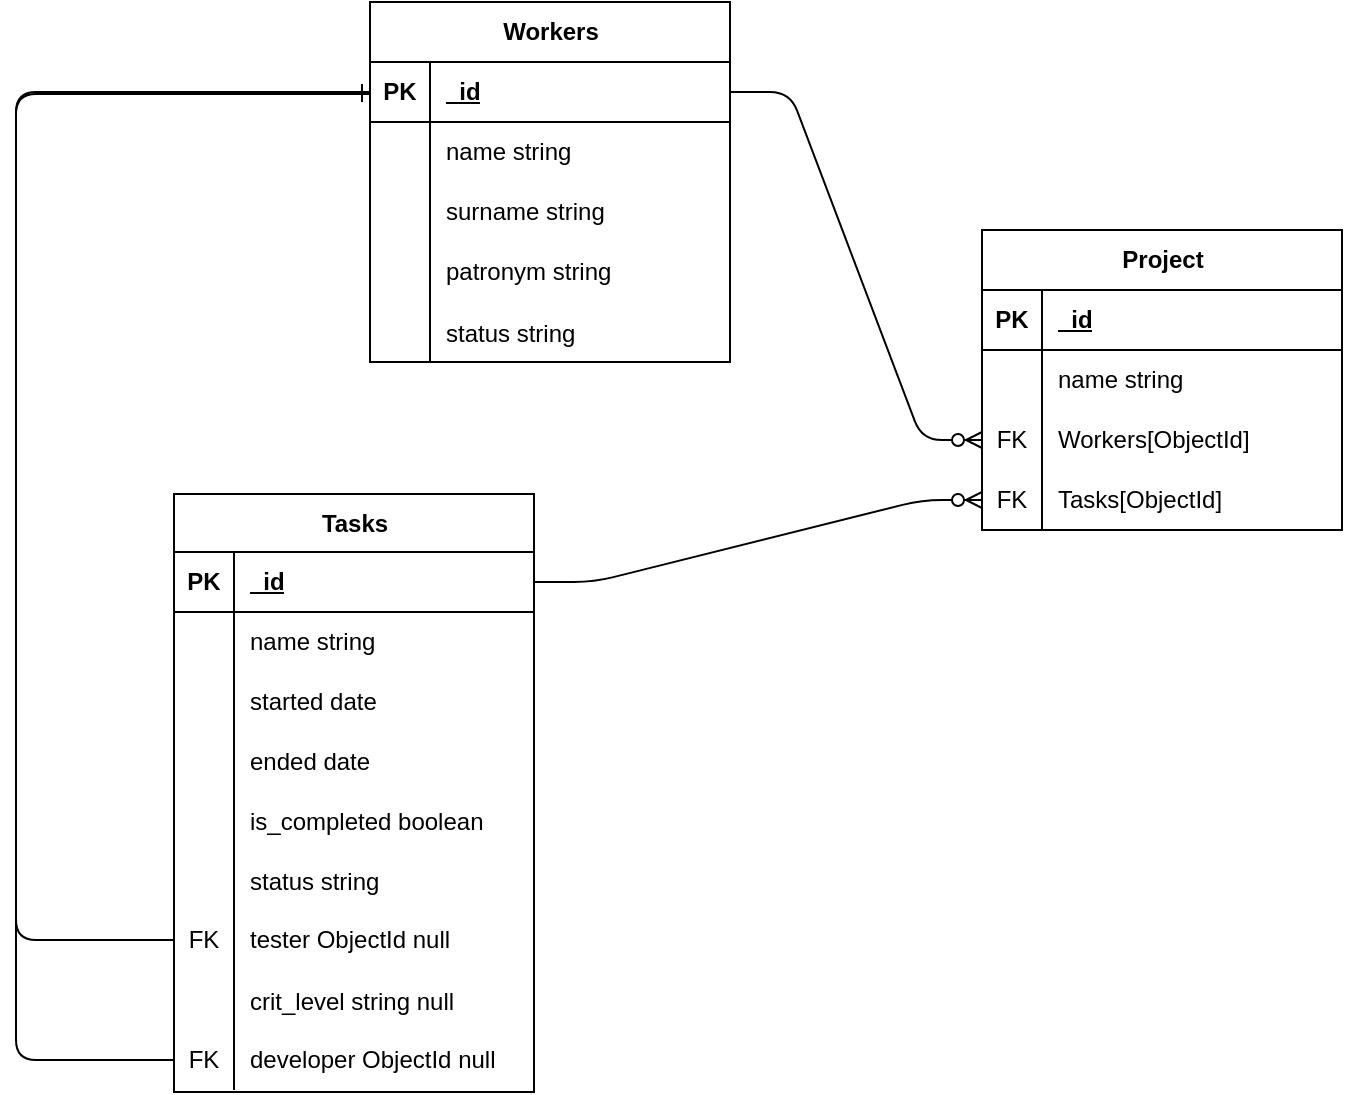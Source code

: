 <mxfile version="24.0.1" type="device">
  <diagram id="R2lEEEUBdFMjLlhIrx00" name="Page-1">
    <mxGraphModel dx="987" dy="-575" grid="0" gridSize="11" guides="1" tooltips="1" connect="1" arrows="1" fold="1" page="1" pageScale="1" pageWidth="850" pageHeight="1100" math="0" shadow="0" extFonts="Permanent Marker^https://fonts.googleapis.com/css?family=Permanent+Marker">
      <root>
        <mxCell id="0" />
        <mxCell id="1" parent="0" />
        <mxCell id="MAnXdEzQtuogghZs_MTk-24" value="Project" style="shape=table;startSize=30;container=1;collapsible=1;childLayout=tableLayout;fixedRows=1;rowLines=0;fontStyle=1;align=center;resizeLast=1;html=1;" parent="1" vertex="1">
          <mxGeometry x="850" y="1232.997" width="180" height="150" as="geometry" />
        </mxCell>
        <mxCell id="MAnXdEzQtuogghZs_MTk-25" value="" style="shape=tableRow;horizontal=0;startSize=0;swimlaneHead=0;swimlaneBody=0;fillColor=none;collapsible=0;dropTarget=0;points=[[0,0.5],[1,0.5]];portConstraint=eastwest;top=0;left=0;right=0;bottom=1;" parent="MAnXdEzQtuogghZs_MTk-24" vertex="1">
          <mxGeometry y="30" width="180" height="30" as="geometry" />
        </mxCell>
        <mxCell id="MAnXdEzQtuogghZs_MTk-26" value="PK" style="shape=partialRectangle;connectable=0;fillColor=none;top=0;left=0;bottom=0;right=0;fontStyle=1;overflow=hidden;whiteSpace=wrap;html=1;" parent="MAnXdEzQtuogghZs_MTk-25" vertex="1">
          <mxGeometry width="30" height="30" as="geometry">
            <mxRectangle width="30" height="30" as="alternateBounds" />
          </mxGeometry>
        </mxCell>
        <mxCell id="MAnXdEzQtuogghZs_MTk-27" value="_id" style="shape=partialRectangle;connectable=0;fillColor=none;top=0;left=0;bottom=0;right=0;align=left;spacingLeft=6;fontStyle=5;overflow=hidden;whiteSpace=wrap;html=1;" parent="MAnXdEzQtuogghZs_MTk-25" vertex="1">
          <mxGeometry x="30" width="150" height="30" as="geometry">
            <mxRectangle width="150" height="30" as="alternateBounds" />
          </mxGeometry>
        </mxCell>
        <mxCell id="MAnXdEzQtuogghZs_MTk-28" value="" style="shape=tableRow;horizontal=0;startSize=0;swimlaneHead=0;swimlaneBody=0;fillColor=none;collapsible=0;dropTarget=0;points=[[0,0.5],[1,0.5]];portConstraint=eastwest;top=0;left=0;right=0;bottom=0;" parent="MAnXdEzQtuogghZs_MTk-24" vertex="1">
          <mxGeometry y="60" width="180" height="30" as="geometry" />
        </mxCell>
        <mxCell id="MAnXdEzQtuogghZs_MTk-29" value="" style="shape=partialRectangle;connectable=0;fillColor=none;top=0;left=0;bottom=0;right=0;editable=1;overflow=hidden;whiteSpace=wrap;html=1;" parent="MAnXdEzQtuogghZs_MTk-28" vertex="1">
          <mxGeometry width="30" height="30" as="geometry">
            <mxRectangle width="30" height="30" as="alternateBounds" />
          </mxGeometry>
        </mxCell>
        <mxCell id="MAnXdEzQtuogghZs_MTk-30" value="name string" style="shape=partialRectangle;connectable=0;fillColor=none;top=0;left=0;bottom=0;right=0;align=left;spacingLeft=6;overflow=hidden;whiteSpace=wrap;html=1;" parent="MAnXdEzQtuogghZs_MTk-28" vertex="1">
          <mxGeometry x="30" width="150" height="30" as="geometry">
            <mxRectangle width="150" height="30" as="alternateBounds" />
          </mxGeometry>
        </mxCell>
        <mxCell id="DpP9eNXTGMBvWQUIvt89-26" value="" style="shape=tableRow;horizontal=0;startSize=0;swimlaneHead=0;swimlaneBody=0;fillColor=none;collapsible=0;dropTarget=0;points=[[0,0.5],[1,0.5]];portConstraint=eastwest;top=0;left=0;right=0;bottom=0;" parent="MAnXdEzQtuogghZs_MTk-24" vertex="1">
          <mxGeometry y="90" width="180" height="30" as="geometry" />
        </mxCell>
        <mxCell id="DpP9eNXTGMBvWQUIvt89-27" value="FK" style="shape=partialRectangle;connectable=0;fillColor=none;top=0;left=0;bottom=0;right=0;fontStyle=0;overflow=hidden;whiteSpace=wrap;html=1;" parent="DpP9eNXTGMBvWQUIvt89-26" vertex="1">
          <mxGeometry width="30" height="30" as="geometry">
            <mxRectangle width="30" height="30" as="alternateBounds" />
          </mxGeometry>
        </mxCell>
        <mxCell id="DpP9eNXTGMBvWQUIvt89-28" value="Workers[ObjectId]" style="shape=partialRectangle;connectable=0;fillColor=none;top=0;left=0;bottom=0;right=0;align=left;spacingLeft=6;fontStyle=0;overflow=hidden;whiteSpace=wrap;html=1;" parent="DpP9eNXTGMBvWQUIvt89-26" vertex="1">
          <mxGeometry x="30" width="150" height="30" as="geometry">
            <mxRectangle width="150" height="30" as="alternateBounds" />
          </mxGeometry>
        </mxCell>
        <mxCell id="DpP9eNXTGMBvWQUIvt89-35" value="" style="shape=tableRow;horizontal=0;startSize=0;swimlaneHead=0;swimlaneBody=0;fillColor=none;collapsible=0;dropTarget=0;points=[[0,0.5],[1,0.5]];portConstraint=eastwest;top=0;left=0;right=0;bottom=0;" parent="MAnXdEzQtuogghZs_MTk-24" vertex="1">
          <mxGeometry y="120" width="180" height="30" as="geometry" />
        </mxCell>
        <mxCell id="DpP9eNXTGMBvWQUIvt89-36" value="FK" style="shape=partialRectangle;connectable=0;fillColor=none;top=0;left=0;bottom=0;right=0;fontStyle=0;overflow=hidden;whiteSpace=wrap;html=1;" parent="DpP9eNXTGMBvWQUIvt89-35" vertex="1">
          <mxGeometry width="30" height="30" as="geometry">
            <mxRectangle width="30" height="30" as="alternateBounds" />
          </mxGeometry>
        </mxCell>
        <mxCell id="DpP9eNXTGMBvWQUIvt89-37" value="Tasks[ObjectId]" style="shape=partialRectangle;connectable=0;fillColor=none;top=0;left=0;bottom=0;right=0;align=left;spacingLeft=6;fontStyle=0;overflow=hidden;whiteSpace=wrap;html=1;" parent="DpP9eNXTGMBvWQUIvt89-35" vertex="1">
          <mxGeometry x="30" width="150" height="30" as="geometry">
            <mxRectangle width="150" height="30" as="alternateBounds" />
          </mxGeometry>
        </mxCell>
        <mxCell id="nM-cKhXmCb2oNdSJstkX-1" value="Tasks" style="shape=table;startSize=29;container=1;collapsible=1;childLayout=tableLayout;fixedRows=1;rowLines=0;fontStyle=1;align=center;resizeLast=1;html=1;" parent="1" vertex="1">
          <mxGeometry x="446" y="1365" width="180" height="299" as="geometry" />
        </mxCell>
        <mxCell id="nM-cKhXmCb2oNdSJstkX-2" value="" style="shape=tableRow;horizontal=0;startSize=0;swimlaneHead=0;swimlaneBody=0;fillColor=none;collapsible=0;dropTarget=0;points=[[0,0.5],[1,0.5]];portConstraint=eastwest;top=0;left=0;right=0;bottom=1;" parent="nM-cKhXmCb2oNdSJstkX-1" vertex="1">
          <mxGeometry y="29" width="180" height="30" as="geometry" />
        </mxCell>
        <mxCell id="nM-cKhXmCb2oNdSJstkX-3" value="PK" style="shape=partialRectangle;connectable=0;fillColor=none;top=0;left=0;bottom=0;right=0;fontStyle=1;overflow=hidden;whiteSpace=wrap;html=1;" parent="nM-cKhXmCb2oNdSJstkX-2" vertex="1">
          <mxGeometry width="30" height="30" as="geometry">
            <mxRectangle width="30" height="30" as="alternateBounds" />
          </mxGeometry>
        </mxCell>
        <mxCell id="nM-cKhXmCb2oNdSJstkX-4" value="_id" style="shape=partialRectangle;connectable=0;fillColor=none;top=0;left=0;bottom=0;right=0;align=left;spacingLeft=6;fontStyle=5;overflow=hidden;whiteSpace=wrap;html=1;" parent="nM-cKhXmCb2oNdSJstkX-2" vertex="1">
          <mxGeometry x="30" width="150" height="30" as="geometry">
            <mxRectangle width="150" height="30" as="alternateBounds" />
          </mxGeometry>
        </mxCell>
        <mxCell id="nM-cKhXmCb2oNdSJstkX-5" value="" style="shape=tableRow;horizontal=0;startSize=0;swimlaneHead=0;swimlaneBody=0;fillColor=none;collapsible=0;dropTarget=0;points=[[0,0.5],[1,0.5]];portConstraint=eastwest;top=0;left=0;right=0;bottom=0;" parent="nM-cKhXmCb2oNdSJstkX-1" vertex="1">
          <mxGeometry y="59" width="180" height="30" as="geometry" />
        </mxCell>
        <mxCell id="nM-cKhXmCb2oNdSJstkX-6" value="" style="shape=partialRectangle;connectable=0;fillColor=none;top=0;left=0;bottom=0;right=0;editable=1;overflow=hidden;whiteSpace=wrap;html=1;" parent="nM-cKhXmCb2oNdSJstkX-5" vertex="1">
          <mxGeometry width="30" height="30" as="geometry">
            <mxRectangle width="30" height="30" as="alternateBounds" />
          </mxGeometry>
        </mxCell>
        <mxCell id="nM-cKhXmCb2oNdSJstkX-7" value="name string" style="shape=partialRectangle;connectable=0;fillColor=none;top=0;left=0;bottom=0;right=0;align=left;spacingLeft=6;overflow=hidden;whiteSpace=wrap;html=1;" parent="nM-cKhXmCb2oNdSJstkX-5" vertex="1">
          <mxGeometry x="30" width="150" height="30" as="geometry">
            <mxRectangle width="150" height="30" as="alternateBounds" />
          </mxGeometry>
        </mxCell>
        <mxCell id="nM-cKhXmCb2oNdSJstkX-8" value="" style="shape=tableRow;horizontal=0;startSize=0;swimlaneHead=0;swimlaneBody=0;fillColor=none;collapsible=0;dropTarget=0;points=[[0,0.5],[1,0.5]];portConstraint=eastwest;top=0;left=0;right=0;bottom=0;" parent="nM-cKhXmCb2oNdSJstkX-1" vertex="1">
          <mxGeometry y="89" width="180" height="29" as="geometry" />
        </mxCell>
        <mxCell id="nM-cKhXmCb2oNdSJstkX-9" value="" style="shape=partialRectangle;connectable=0;fillColor=none;top=0;left=0;bottom=0;right=0;editable=1;overflow=hidden;whiteSpace=wrap;html=1;" parent="nM-cKhXmCb2oNdSJstkX-8" vertex="1">
          <mxGeometry width="30" height="29" as="geometry">
            <mxRectangle width="30" height="29" as="alternateBounds" />
          </mxGeometry>
        </mxCell>
        <mxCell id="nM-cKhXmCb2oNdSJstkX-10" value="started date" style="shape=partialRectangle;connectable=0;fillColor=none;top=0;left=0;bottom=0;right=0;align=left;spacingLeft=6;overflow=hidden;whiteSpace=wrap;html=1;" parent="nM-cKhXmCb2oNdSJstkX-8" vertex="1">
          <mxGeometry x="30" width="150" height="29" as="geometry">
            <mxRectangle width="150" height="29" as="alternateBounds" />
          </mxGeometry>
        </mxCell>
        <mxCell id="DpP9eNXTGMBvWQUIvt89-20" value="" style="shape=tableRow;horizontal=0;startSize=0;swimlaneHead=0;swimlaneBody=0;fillColor=none;collapsible=0;dropTarget=0;points=[[0,0.5],[1,0.5]];portConstraint=eastwest;top=0;left=0;right=0;bottom=0;" parent="nM-cKhXmCb2oNdSJstkX-1" vertex="1">
          <mxGeometry y="118" width="180" height="30" as="geometry" />
        </mxCell>
        <mxCell id="DpP9eNXTGMBvWQUIvt89-21" value="" style="shape=partialRectangle;connectable=0;fillColor=none;top=0;left=0;bottom=0;right=0;editable=1;overflow=hidden;" parent="DpP9eNXTGMBvWQUIvt89-20" vertex="1">
          <mxGeometry width="30" height="30" as="geometry">
            <mxRectangle width="30" height="30" as="alternateBounds" />
          </mxGeometry>
        </mxCell>
        <mxCell id="DpP9eNXTGMBvWQUIvt89-22" value="ended date" style="shape=partialRectangle;connectable=0;fillColor=none;top=0;left=0;bottom=0;right=0;align=left;spacingLeft=6;overflow=hidden;" parent="DpP9eNXTGMBvWQUIvt89-20" vertex="1">
          <mxGeometry x="30" width="150" height="30" as="geometry">
            <mxRectangle width="150" height="30" as="alternateBounds" />
          </mxGeometry>
        </mxCell>
        <mxCell id="DpP9eNXTGMBvWQUIvt89-23" value="" style="shape=tableRow;horizontal=0;startSize=0;swimlaneHead=0;swimlaneBody=0;fillColor=none;collapsible=0;dropTarget=0;points=[[0,0.5],[1,0.5]];portConstraint=eastwest;top=0;left=0;right=0;bottom=0;" parent="nM-cKhXmCb2oNdSJstkX-1" vertex="1">
          <mxGeometry y="148" width="180" height="30" as="geometry" />
        </mxCell>
        <mxCell id="DpP9eNXTGMBvWQUIvt89-24" value="" style="shape=partialRectangle;connectable=0;fillColor=none;top=0;left=0;bottom=0;right=0;editable=1;overflow=hidden;" parent="DpP9eNXTGMBvWQUIvt89-23" vertex="1">
          <mxGeometry width="30" height="30" as="geometry">
            <mxRectangle width="30" height="30" as="alternateBounds" />
          </mxGeometry>
        </mxCell>
        <mxCell id="DpP9eNXTGMBvWQUIvt89-25" value="is_completed boolean" style="shape=partialRectangle;connectable=0;fillColor=none;top=0;left=0;bottom=0;right=0;align=left;spacingLeft=6;overflow=hidden;" parent="DpP9eNXTGMBvWQUIvt89-23" vertex="1">
          <mxGeometry x="30" width="150" height="30" as="geometry">
            <mxRectangle width="150" height="30" as="alternateBounds" />
          </mxGeometry>
        </mxCell>
        <mxCell id="DpP9eNXTGMBvWQUIvt89-58" value="" style="shape=tableRow;horizontal=0;startSize=0;swimlaneHead=0;swimlaneBody=0;fillColor=none;collapsible=0;dropTarget=0;points=[[0,0.5],[1,0.5]];portConstraint=eastwest;top=0;left=0;right=0;bottom=0;" parent="nM-cKhXmCb2oNdSJstkX-1" vertex="1">
          <mxGeometry y="178" width="180" height="30" as="geometry" />
        </mxCell>
        <mxCell id="DpP9eNXTGMBvWQUIvt89-59" value="" style="shape=partialRectangle;connectable=0;fillColor=none;top=0;left=0;bottom=0;right=0;editable=1;overflow=hidden;" parent="DpP9eNXTGMBvWQUIvt89-58" vertex="1">
          <mxGeometry width="30" height="30" as="geometry">
            <mxRectangle width="30" height="30" as="alternateBounds" />
          </mxGeometry>
        </mxCell>
        <mxCell id="DpP9eNXTGMBvWQUIvt89-60" value="status string" style="shape=partialRectangle;connectable=0;fillColor=none;top=0;left=0;bottom=0;right=0;align=left;spacingLeft=6;overflow=hidden;" parent="DpP9eNXTGMBvWQUIvt89-58" vertex="1">
          <mxGeometry x="30" width="150" height="30" as="geometry">
            <mxRectangle width="150" height="30" as="alternateBounds" />
          </mxGeometry>
        </mxCell>
        <mxCell id="y8iUNOcMDIdCD-QV5erB-1" value="" style="shape=tableRow;horizontal=0;startSize=0;swimlaneHead=0;swimlaneBody=0;fillColor=none;collapsible=0;dropTarget=0;points=[[0,0.5],[1,0.5]];portConstraint=eastwest;top=0;left=0;right=0;bottom=0;" vertex="1" parent="nM-cKhXmCb2oNdSJstkX-1">
          <mxGeometry y="208" width="180" height="30" as="geometry" />
        </mxCell>
        <mxCell id="y8iUNOcMDIdCD-QV5erB-2" value="FK" style="shape=partialRectangle;connectable=0;fillColor=none;top=0;left=0;bottom=0;right=0;fontStyle=0;overflow=hidden;whiteSpace=wrap;html=1;" vertex="1" parent="y8iUNOcMDIdCD-QV5erB-1">
          <mxGeometry width="30" height="30" as="geometry">
            <mxRectangle width="30" height="30" as="alternateBounds" />
          </mxGeometry>
        </mxCell>
        <mxCell id="y8iUNOcMDIdCD-QV5erB-3" value="tester ObjectId null" style="shape=partialRectangle;connectable=0;fillColor=none;top=0;left=0;bottom=0;right=0;align=left;spacingLeft=6;fontStyle=0;overflow=hidden;whiteSpace=wrap;html=1;" vertex="1" parent="y8iUNOcMDIdCD-QV5erB-1">
          <mxGeometry x="30" width="150" height="30" as="geometry">
            <mxRectangle width="150" height="30" as="alternateBounds" />
          </mxGeometry>
        </mxCell>
        <mxCell id="DpP9eNXTGMBvWQUIvt89-55" value="" style="shape=tableRow;horizontal=0;startSize=0;swimlaneHead=0;swimlaneBody=0;fillColor=none;collapsible=0;dropTarget=0;points=[[0,0.5],[1,0.5]];portConstraint=eastwest;top=0;left=0;right=0;bottom=0;" parent="nM-cKhXmCb2oNdSJstkX-1" vertex="1">
          <mxGeometry y="238" width="180" height="30" as="geometry" />
        </mxCell>
        <mxCell id="DpP9eNXTGMBvWQUIvt89-56" value="" style="shape=partialRectangle;connectable=0;fillColor=none;top=0;left=0;bottom=0;right=0;editable=1;overflow=hidden;" parent="DpP9eNXTGMBvWQUIvt89-55" vertex="1">
          <mxGeometry width="30" height="30" as="geometry">
            <mxRectangle width="30" height="30" as="alternateBounds" />
          </mxGeometry>
        </mxCell>
        <mxCell id="DpP9eNXTGMBvWQUIvt89-57" value="crit_level string null" style="shape=partialRectangle;connectable=0;fillColor=none;top=0;left=0;bottom=0;right=0;align=left;spacingLeft=6;overflow=hidden;" parent="DpP9eNXTGMBvWQUIvt89-55" vertex="1">
          <mxGeometry x="30" width="150" height="30" as="geometry">
            <mxRectangle width="150" height="30" as="alternateBounds" />
          </mxGeometry>
        </mxCell>
        <mxCell id="y8iUNOcMDIdCD-QV5erB-4" value="" style="shape=tableRow;horizontal=0;startSize=0;swimlaneHead=0;swimlaneBody=0;fillColor=none;collapsible=0;dropTarget=0;points=[[0,0.5],[1,0.5]];portConstraint=eastwest;top=0;left=0;right=0;bottom=0;" vertex="1" parent="nM-cKhXmCb2oNdSJstkX-1">
          <mxGeometry y="268" width="180" height="30" as="geometry" />
        </mxCell>
        <mxCell id="y8iUNOcMDIdCD-QV5erB-5" value="FK" style="shape=partialRectangle;connectable=0;fillColor=none;top=0;left=0;bottom=0;right=0;fontStyle=0;overflow=hidden;whiteSpace=wrap;html=1;" vertex="1" parent="y8iUNOcMDIdCD-QV5erB-4">
          <mxGeometry width="30" height="30" as="geometry">
            <mxRectangle width="30" height="30" as="alternateBounds" />
          </mxGeometry>
        </mxCell>
        <mxCell id="y8iUNOcMDIdCD-QV5erB-6" value="developer ObjectId null" style="shape=partialRectangle;connectable=0;fillColor=none;top=0;left=0;bottom=0;right=0;align=left;spacingLeft=6;fontStyle=0;overflow=hidden;whiteSpace=wrap;html=1;" vertex="1" parent="y8iUNOcMDIdCD-QV5erB-4">
          <mxGeometry x="30" width="150" height="30" as="geometry">
            <mxRectangle width="150" height="30" as="alternateBounds" />
          </mxGeometry>
        </mxCell>
        <mxCell id="DpP9eNXTGMBvWQUIvt89-1" value="Workers" style="shape=table;startSize=30;container=1;collapsible=1;childLayout=tableLayout;fixedRows=1;rowLines=0;fontStyle=1;align=center;resizeLast=1;html=1;" parent="1" vertex="1">
          <mxGeometry x="544" y="1119" width="180" height="180" as="geometry" />
        </mxCell>
        <mxCell id="DpP9eNXTGMBvWQUIvt89-2" value="" style="shape=tableRow;horizontal=0;startSize=0;swimlaneHead=0;swimlaneBody=0;fillColor=none;collapsible=0;dropTarget=0;points=[[0,0.5],[1,0.5]];portConstraint=eastwest;top=0;left=0;right=0;bottom=1;" parent="DpP9eNXTGMBvWQUIvt89-1" vertex="1">
          <mxGeometry y="30" width="180" height="30" as="geometry" />
        </mxCell>
        <mxCell id="DpP9eNXTGMBvWQUIvt89-3" value="PK" style="shape=partialRectangle;connectable=0;fillColor=none;top=0;left=0;bottom=0;right=0;fontStyle=1;overflow=hidden;whiteSpace=wrap;html=1;" parent="DpP9eNXTGMBvWQUIvt89-2" vertex="1">
          <mxGeometry width="30" height="30" as="geometry">
            <mxRectangle width="30" height="30" as="alternateBounds" />
          </mxGeometry>
        </mxCell>
        <mxCell id="DpP9eNXTGMBvWQUIvt89-4" value="_id" style="shape=partialRectangle;connectable=0;fillColor=none;top=0;left=0;bottom=0;right=0;align=left;spacingLeft=6;fontStyle=5;overflow=hidden;whiteSpace=wrap;html=1;" parent="DpP9eNXTGMBvWQUIvt89-2" vertex="1">
          <mxGeometry x="30" width="150" height="30" as="geometry">
            <mxRectangle width="150" height="30" as="alternateBounds" />
          </mxGeometry>
        </mxCell>
        <mxCell id="DpP9eNXTGMBvWQUIvt89-5" value="" style="shape=tableRow;horizontal=0;startSize=0;swimlaneHead=0;swimlaneBody=0;fillColor=none;collapsible=0;dropTarget=0;points=[[0,0.5],[1,0.5]];portConstraint=eastwest;top=0;left=0;right=0;bottom=0;" parent="DpP9eNXTGMBvWQUIvt89-1" vertex="1">
          <mxGeometry y="60" width="180" height="30" as="geometry" />
        </mxCell>
        <mxCell id="DpP9eNXTGMBvWQUIvt89-6" value="" style="shape=partialRectangle;connectable=0;fillColor=none;top=0;left=0;bottom=0;right=0;editable=1;overflow=hidden;whiteSpace=wrap;html=1;" parent="DpP9eNXTGMBvWQUIvt89-5" vertex="1">
          <mxGeometry width="30" height="30" as="geometry">
            <mxRectangle width="30" height="30" as="alternateBounds" />
          </mxGeometry>
        </mxCell>
        <mxCell id="DpP9eNXTGMBvWQUIvt89-7" value="name string" style="shape=partialRectangle;connectable=0;fillColor=none;top=0;left=0;bottom=0;right=0;align=left;spacingLeft=6;overflow=hidden;whiteSpace=wrap;html=1;" parent="DpP9eNXTGMBvWQUIvt89-5" vertex="1">
          <mxGeometry x="30" width="150" height="30" as="geometry">
            <mxRectangle width="150" height="30" as="alternateBounds" />
          </mxGeometry>
        </mxCell>
        <mxCell id="DpP9eNXTGMBvWQUIvt89-8" value="" style="shape=tableRow;horizontal=0;startSize=0;swimlaneHead=0;swimlaneBody=0;fillColor=none;collapsible=0;dropTarget=0;points=[[0,0.5],[1,0.5]];portConstraint=eastwest;top=0;left=0;right=0;bottom=0;" parent="DpP9eNXTGMBvWQUIvt89-1" vertex="1">
          <mxGeometry y="90" width="180" height="30" as="geometry" />
        </mxCell>
        <mxCell id="DpP9eNXTGMBvWQUIvt89-9" value="" style="shape=partialRectangle;connectable=0;fillColor=none;top=0;left=0;bottom=0;right=0;editable=1;overflow=hidden;whiteSpace=wrap;html=1;" parent="DpP9eNXTGMBvWQUIvt89-8" vertex="1">
          <mxGeometry width="30" height="30" as="geometry">
            <mxRectangle width="30" height="30" as="alternateBounds" />
          </mxGeometry>
        </mxCell>
        <mxCell id="DpP9eNXTGMBvWQUIvt89-10" value="surname string" style="shape=partialRectangle;connectable=0;fillColor=none;top=0;left=0;bottom=0;right=0;align=left;spacingLeft=6;overflow=hidden;whiteSpace=wrap;html=1;" parent="DpP9eNXTGMBvWQUIvt89-8" vertex="1">
          <mxGeometry x="30" width="150" height="30" as="geometry">
            <mxRectangle width="150" height="30" as="alternateBounds" />
          </mxGeometry>
        </mxCell>
        <mxCell id="DpP9eNXTGMBvWQUIvt89-11" value="" style="shape=tableRow;horizontal=0;startSize=0;swimlaneHead=0;swimlaneBody=0;fillColor=none;collapsible=0;dropTarget=0;points=[[0,0.5],[1,0.5]];portConstraint=eastwest;top=0;left=0;right=0;bottom=0;" parent="DpP9eNXTGMBvWQUIvt89-1" vertex="1">
          <mxGeometry y="120" width="180" height="30" as="geometry" />
        </mxCell>
        <mxCell id="DpP9eNXTGMBvWQUIvt89-12" value="" style="shape=partialRectangle;connectable=0;fillColor=none;top=0;left=0;bottom=0;right=0;editable=1;overflow=hidden;whiteSpace=wrap;html=1;" parent="DpP9eNXTGMBvWQUIvt89-11" vertex="1">
          <mxGeometry width="30" height="30" as="geometry">
            <mxRectangle width="30" height="30" as="alternateBounds" />
          </mxGeometry>
        </mxCell>
        <mxCell id="DpP9eNXTGMBvWQUIvt89-13" value="patronym string" style="shape=partialRectangle;connectable=0;fillColor=none;top=0;left=0;bottom=0;right=0;align=left;spacingLeft=6;overflow=hidden;whiteSpace=wrap;html=1;" parent="DpP9eNXTGMBvWQUIvt89-11" vertex="1">
          <mxGeometry x="30" width="150" height="30" as="geometry">
            <mxRectangle width="150" height="30" as="alternateBounds" />
          </mxGeometry>
        </mxCell>
        <mxCell id="DpP9eNXTGMBvWQUIvt89-14" value="" style="shape=tableRow;horizontal=0;startSize=0;swimlaneHead=0;swimlaneBody=0;fillColor=none;collapsible=0;dropTarget=0;points=[[0,0.5],[1,0.5]];portConstraint=eastwest;top=0;left=0;right=0;bottom=0;" parent="DpP9eNXTGMBvWQUIvt89-1" vertex="1">
          <mxGeometry y="150" width="180" height="30" as="geometry" />
        </mxCell>
        <mxCell id="DpP9eNXTGMBvWQUIvt89-15" value="" style="shape=partialRectangle;connectable=0;fillColor=none;top=0;left=0;bottom=0;right=0;editable=1;overflow=hidden;" parent="DpP9eNXTGMBvWQUIvt89-14" vertex="1">
          <mxGeometry width="30" height="30" as="geometry">
            <mxRectangle width="30" height="30" as="alternateBounds" />
          </mxGeometry>
        </mxCell>
        <mxCell id="DpP9eNXTGMBvWQUIvt89-16" value="status string" style="shape=partialRectangle;connectable=0;fillColor=none;top=0;left=0;bottom=0;right=0;align=left;spacingLeft=6;overflow=hidden;" parent="DpP9eNXTGMBvWQUIvt89-14" vertex="1">
          <mxGeometry x="30" width="150" height="30" as="geometry">
            <mxRectangle width="150" height="30" as="alternateBounds" />
          </mxGeometry>
        </mxCell>
        <mxCell id="DpP9eNXTGMBvWQUIvt89-45" value="" style="edgeStyle=entityRelationEdgeStyle;fontSize=12;html=1;endArrow=ERzeroToMany;endFill=1;rounded=1;exitX=1;exitY=0.5;exitDx=0;exitDy=0;entryX=0;entryY=0.5;entryDx=0;entryDy=0;curved=0;" parent="1" source="DpP9eNXTGMBvWQUIvt89-2" target="DpP9eNXTGMBvWQUIvt89-26" edge="1">
          <mxGeometry width="100" height="100" relative="1" as="geometry">
            <mxPoint x="722" y="1133" as="sourcePoint" />
            <mxPoint x="861" y="1379" as="targetPoint" />
          </mxGeometry>
        </mxCell>
        <mxCell id="DpP9eNXTGMBvWQUIvt89-47" value="" style="edgeStyle=entityRelationEdgeStyle;fontSize=12;html=1;endArrow=ERzeroToMany;endFill=1;rounded=1;curved=0;entryX=0;entryY=0.5;entryDx=0;entryDy=0;" parent="1" source="nM-cKhXmCb2oNdSJstkX-2" edge="1">
          <mxGeometry width="100" height="100" relative="1" as="geometry">
            <mxPoint x="421" y="1020" as="sourcePoint" />
            <mxPoint x="850" y="1367.997" as="targetPoint" />
            <Array as="points">
              <mxPoint x="589" y="1366.14" />
              <mxPoint x="681" y="1258.14" />
              <mxPoint x="561" y="1404.14" />
            </Array>
          </mxGeometry>
        </mxCell>
        <mxCell id="y8iUNOcMDIdCD-QV5erB-9" value="" style="fontSize=12;html=1;endArrow=ERone;endFill=1;rounded=1;entryX=0;entryY=0.5;entryDx=0;entryDy=0;exitX=0;exitY=0.5;exitDx=0;exitDy=0;" edge="1" parent="1" source="y8iUNOcMDIdCD-QV5erB-1" target="DpP9eNXTGMBvWQUIvt89-2">
          <mxGeometry width="100" height="100" relative="1" as="geometry">
            <mxPoint x="400" y="1319" as="sourcePoint" />
            <mxPoint x="500" y="1219" as="targetPoint" />
            <Array as="points">
              <mxPoint x="367" y="1588" />
              <mxPoint x="367" y="1164" />
            </Array>
          </mxGeometry>
        </mxCell>
        <mxCell id="y8iUNOcMDIdCD-QV5erB-11" value="" style="fontSize=12;html=1;endArrow=ERone;endFill=1;rounded=1;entryX=0;entryY=0.5;entryDx=0;entryDy=0;exitX=0;exitY=0.5;exitDx=0;exitDy=0;" edge="1" parent="1" source="y8iUNOcMDIdCD-QV5erB-4">
          <mxGeometry width="100" height="100" relative="1" as="geometry">
            <mxPoint x="446" y="1589" as="sourcePoint" />
            <mxPoint x="544" y="1165" as="targetPoint" />
            <Array as="points">
              <mxPoint x="367" y="1648" />
              <mxPoint x="367" y="1165" />
            </Array>
          </mxGeometry>
        </mxCell>
      </root>
    </mxGraphModel>
  </diagram>
</mxfile>

